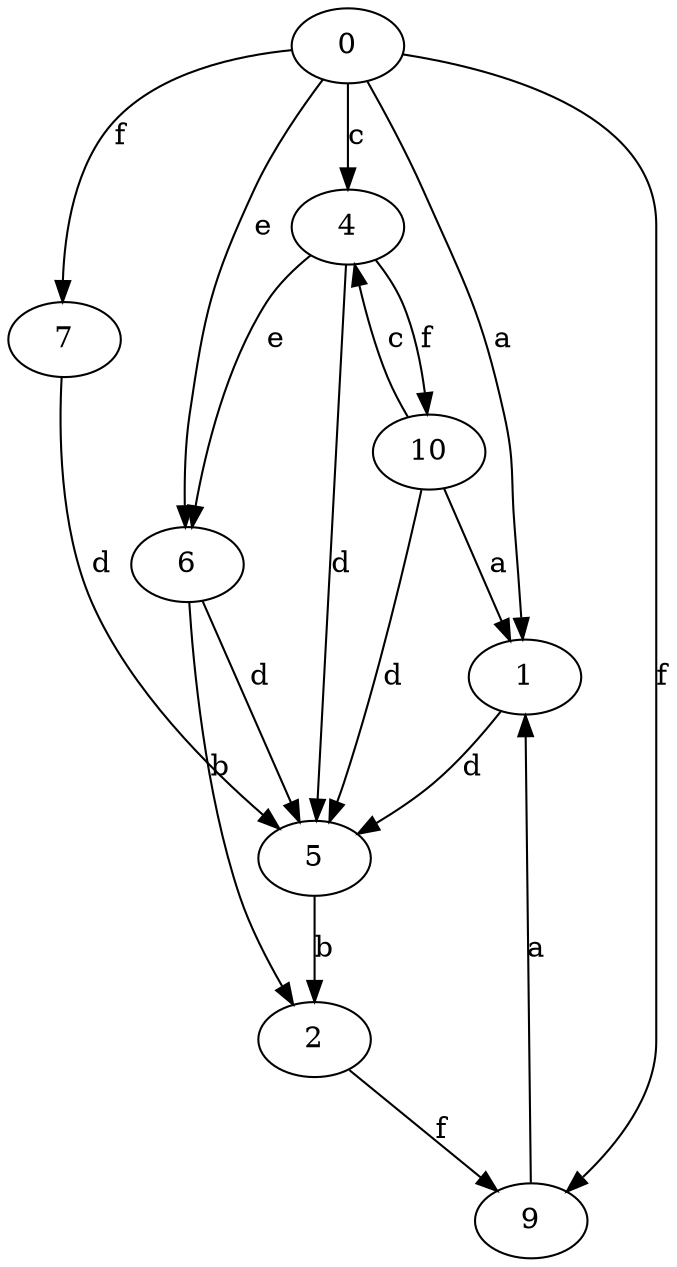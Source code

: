 strict digraph  {
0;
1;
2;
4;
5;
6;
7;
9;
10;
0 -> 1  [label=a];
0 -> 4  [label=c];
0 -> 6  [label=e];
0 -> 7  [label=f];
0 -> 9  [label=f];
1 -> 5  [label=d];
2 -> 9  [label=f];
4 -> 5  [label=d];
4 -> 6  [label=e];
4 -> 10  [label=f];
5 -> 2  [label=b];
6 -> 2  [label=b];
6 -> 5  [label=d];
7 -> 5  [label=d];
9 -> 1  [label=a];
10 -> 1  [label=a];
10 -> 4  [label=c];
10 -> 5  [label=d];
}
